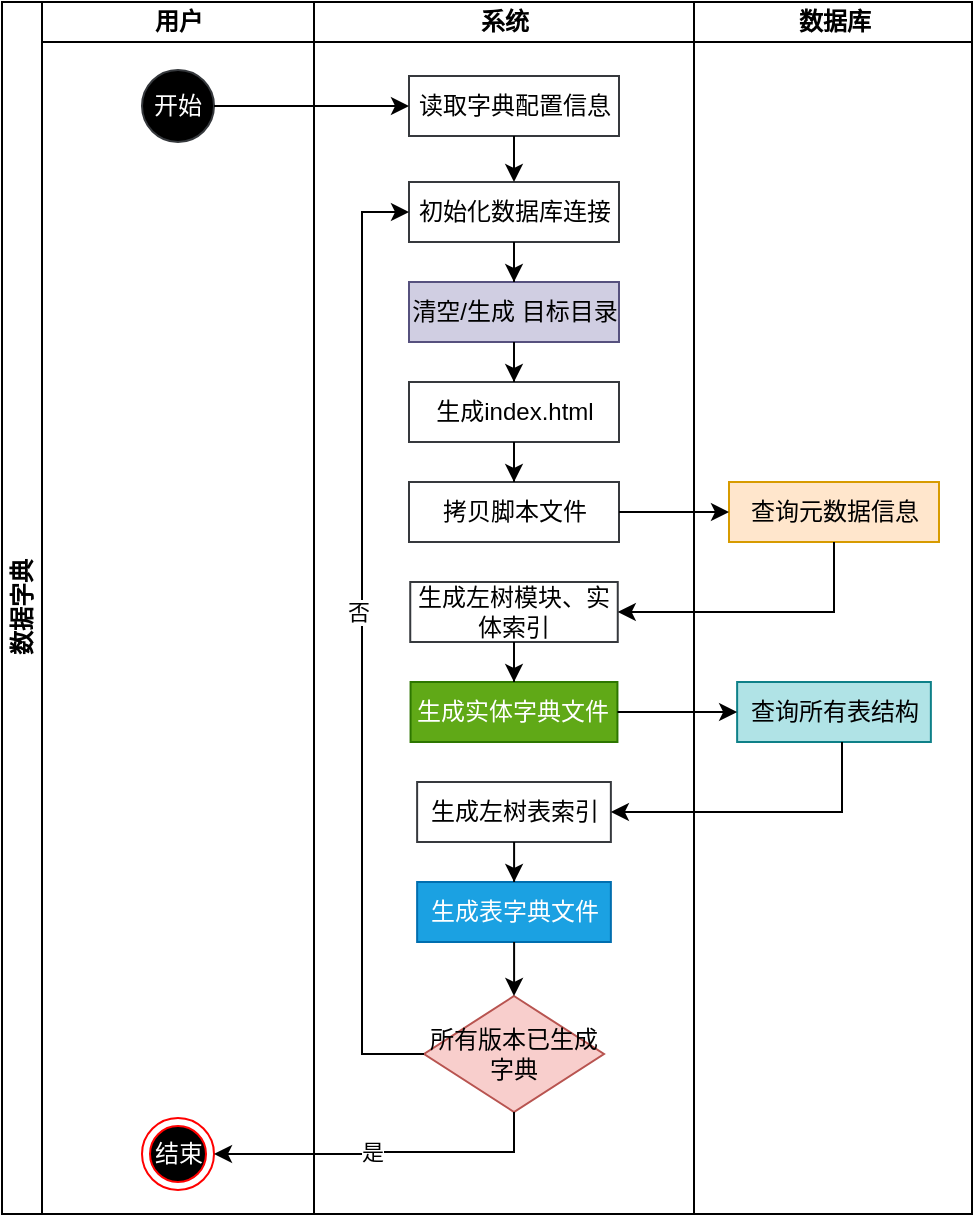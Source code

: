 <mxfile pages="1">
    <diagram id="RYLSIoxaraimkevxGFpl" name="流程图">
        <mxGraphModel dx="2027" dy="1172" grid="0" gridSize="10" guides="1" tooltips="1" connect="1" arrows="1" fold="1" page="1" pageScale="1" pageWidth="827" pageHeight="1169" math="0" shadow="0">
            <root>
                <mxCell id="0"/>
                <mxCell id="1" parent="0"/>
                <mxCell id="22" value="数据字典" style="swimlane;html=1;childLayout=stackLayout;resizeParent=1;resizeParentMax=0;startSize=20;horizontal=0;horizontalStack=1;swimlaneFillColor=none;swimlaneLine=1;glass=0;connectable=1;allowArrows=1;" parent="1" vertex="1">
                    <mxGeometry x="60" y="70" width="485" height="606" as="geometry"/>
                </mxCell>
                <mxCell id="23" value="用户" style="swimlane;html=1;startSize=20;" parent="22" vertex="1">
                    <mxGeometry x="20" width="136" height="606" as="geometry">
                        <mxRectangle x="20" width="30" height="650" as="alternateBounds"/>
                    </mxGeometry>
                </mxCell>
                <mxCell id="68" value="开始" style="ellipse;whiteSpace=wrap;html=1;strokeColor=#36393d;fillColor=#000000;fontColor=#FFFFFF;" parent="23" vertex="1">
                    <mxGeometry x="50" y="34" width="36" height="36" as="geometry"/>
                </mxCell>
                <mxCell id="69" value="&lt;font color=&quot;#ffffff&quot;&gt;结束&lt;/font&gt;" style="ellipse;html=1;shape=endState;fillColor=#000000;strokeColor=#ff0000;" parent="23" vertex="1">
                    <mxGeometry x="50" y="558" width="36" height="36" as="geometry"/>
                </mxCell>
                <mxCell id="24" value="系统" style="swimlane;html=1;startSize=20;" parent="22" vertex="1">
                    <mxGeometry x="156" width="190" height="606" as="geometry">
                        <mxRectangle x="140" width="30" height="480" as="alternateBounds"/>
                    </mxGeometry>
                </mxCell>
                <mxCell id="32" value="读取字典配置信息" style="rounded=0;whiteSpace=wrap;html=1;glass=0;fillColor=none;strokeColor=#36393d;fontColor=#000000;" parent="24" vertex="1">
                    <mxGeometry x="47.5" y="37" width="105" height="30" as="geometry"/>
                </mxCell>
                <mxCell id="34" value="初始化数据库连接" style="rounded=0;whiteSpace=wrap;html=1;glass=0;fillColor=none;strokeColor=#36393d;fontColor=#000000;" parent="24" vertex="1">
                    <mxGeometry x="47.5" y="90" width="105" height="30" as="geometry"/>
                </mxCell>
                <mxCell id="35" value="" style="edgeStyle=orthogonalEdgeStyle;rounded=0;orthogonalLoop=1;jettySize=auto;html=1;" parent="24" source="32" target="34" edge="1">
                    <mxGeometry relative="1" as="geometry"/>
                </mxCell>
                <mxCell id="38" value="清空/生成 目标目录" style="rounded=0;whiteSpace=wrap;html=1;glass=0;fillColor=#d0cee2;strokeColor=#56517e;" parent="24" vertex="1">
                    <mxGeometry x="47.5" y="140" width="105" height="30" as="geometry"/>
                </mxCell>
                <mxCell id="39" value="" style="edgeStyle=orthogonalEdgeStyle;rounded=0;orthogonalLoop=1;jettySize=auto;html=1;exitX=0.5;exitY=1;exitDx=0;exitDy=0;" parent="24" source="34" target="38" edge="1">
                    <mxGeometry relative="1" as="geometry">
                        <mxPoint x="100" y="140" as="sourcePoint"/>
                    </mxGeometry>
                </mxCell>
                <mxCell id="36" value="生成index.html" style="rounded=0;whiteSpace=wrap;html=1;glass=0;fillColor=none;strokeColor=#36393d;fontColor=#000000;" parent="24" vertex="1">
                    <mxGeometry x="47.5" y="190" width="105" height="30" as="geometry"/>
                </mxCell>
                <mxCell id="37" value="" style="edgeStyle=orthogonalEdgeStyle;rounded=0;orthogonalLoop=1;jettySize=auto;html=1;exitX=0.5;exitY=1;exitDx=0;exitDy=0;" parent="24" source="38" target="36" edge="1">
                    <mxGeometry relative="1" as="geometry"/>
                </mxCell>
                <mxCell id="42" value="拷贝脚本文件" style="rounded=0;whiteSpace=wrap;html=1;glass=0;fillColor=none;strokeColor=#36393d;fontColor=#000000;" parent="24" vertex="1">
                    <mxGeometry x="47.5" y="240" width="105" height="30" as="geometry"/>
                </mxCell>
                <mxCell id="43" value="" style="edgeStyle=orthogonalEdgeStyle;rounded=0;orthogonalLoop=1;jettySize=auto;html=1;" parent="24" source="36" target="42" edge="1">
                    <mxGeometry relative="1" as="geometry"/>
                </mxCell>
                <mxCell id="46" value="生成左树模块、实体索引" style="rounded=0;whiteSpace=wrap;html=1;glass=0;fillColor=none;strokeColor=#36393d;fontColor=#000000;" parent="24" vertex="1">
                    <mxGeometry x="48.125" y="290" width="103.75" height="30" as="geometry"/>
                </mxCell>
                <mxCell id="49" value="生成实体字典文件" style="rounded=0;whiteSpace=wrap;html=1;glass=0;fillColor=#60a917;strokeColor=#2D7600;fontColor=#ffffff;" parent="24" vertex="1">
                    <mxGeometry x="48.28" y="340" width="103.44" height="30" as="geometry"/>
                </mxCell>
                <mxCell id="50" value="" style="edgeStyle=orthogonalEdgeStyle;rounded=0;orthogonalLoop=1;jettySize=auto;html=1;" parent="24" source="46" target="49" edge="1">
                    <mxGeometry relative="1" as="geometry"/>
                </mxCell>
                <mxCell id="53" value="生成左树表索引" style="rounded=0;whiteSpace=wrap;html=1;glass=0;fillColor=none;strokeColor=#36393d;fontColor=#000000;" parent="24" vertex="1">
                    <mxGeometry x="51.565" y="390" width="96.87" height="30" as="geometry"/>
                </mxCell>
                <mxCell id="55" value="生成表字典文件" style="rounded=0;whiteSpace=wrap;html=1;glass=0;fillColor=#1ba1e2;strokeColor=#006EAF;fontColor=#ffffff;" parent="24" vertex="1">
                    <mxGeometry x="51.565" y="440" width="96.87" height="30" as="geometry"/>
                </mxCell>
                <mxCell id="56" value="" style="edgeStyle=orthogonalEdgeStyle;rounded=0;orthogonalLoop=1;jettySize=auto;html=1;" parent="24" source="53" target="55" edge="1">
                    <mxGeometry relative="1" as="geometry"/>
                </mxCell>
                <mxCell id="57" value="所有版本已生成字典" style="rhombus;whiteSpace=wrap;html=1;rounded=0;strokeColor=#b85450;fillColor=#f8cecc;glass=0;" parent="24" vertex="1">
                    <mxGeometry x="55" y="497" width="90" height="58" as="geometry"/>
                </mxCell>
                <mxCell id="58" value="" style="edgeStyle=orthogonalEdgeStyle;rounded=0;orthogonalLoop=1;jettySize=auto;html=1;entryX=0.5;entryY=0;entryDx=0;entryDy=0;" parent="24" source="55" target="57" edge="1">
                    <mxGeometry relative="1" as="geometry">
                        <mxPoint x="99" y="490" as="targetPoint"/>
                    </mxGeometry>
                </mxCell>
                <mxCell id="60" value="" style="edgeStyle=orthogonalEdgeStyle;rounded=0;orthogonalLoop=1;jettySize=auto;html=1;entryX=0;entryY=0.5;entryDx=0;entryDy=0;exitX=0;exitY=0.5;exitDx=0;exitDy=0;" parent="24" source="57" target="34" edge="1">
                    <mxGeometry relative="1" as="geometry">
                        <mxPoint x="155" y="110" as="targetPoint"/>
                        <Array as="points">
                            <mxPoint x="24" y="526"/>
                            <mxPoint x="24" y="105"/>
                        </Array>
                    </mxGeometry>
                </mxCell>
                <mxCell id="61" value="否" style="edgeLabel;html=1;align=center;verticalAlign=middle;resizable=0;points=[];" parent="60" vertex="1" connectable="0">
                    <mxGeometry x="-0.446" y="2" relative="1" as="geometry">
                        <mxPoint y="-121" as="offset"/>
                    </mxGeometry>
                </mxCell>
                <mxCell id="25" value="数据库" style="swimlane;html=1;startSize=20;" parent="22" vertex="1">
                    <mxGeometry x="346" width="139" height="606" as="geometry"/>
                </mxCell>
                <mxCell id="44" value="查询元数据信息" style="rounded=0;whiteSpace=wrap;html=1;glass=0;fillColor=#ffe6cc;strokeColor=#d79b00;" parent="25" vertex="1">
                    <mxGeometry x="17.5" y="240" width="105" height="30" as="geometry"/>
                </mxCell>
                <mxCell id="51" value="查询所有表结构" style="rounded=0;whiteSpace=wrap;html=1;glass=0;fillColor=#b0e3e6;strokeColor=#0e8088;" parent="25" vertex="1">
                    <mxGeometry x="21.565" y="340" width="96.87" height="30" as="geometry"/>
                </mxCell>
                <mxCell id="33" value="" style="edgeStyle=orthogonalEdgeStyle;rounded=0;orthogonalLoop=1;jettySize=auto;html=1;exitX=1;exitY=0.5;exitDx=0;exitDy=0;" parent="22" source="68" target="32" edge="1">
                    <mxGeometry relative="1" as="geometry">
                        <mxPoint x="129" y="52" as="sourcePoint"/>
                    </mxGeometry>
                </mxCell>
                <mxCell id="45" value="" style="edgeStyle=orthogonalEdgeStyle;rounded=0;orthogonalLoop=1;jettySize=auto;html=1;" parent="22" source="42" target="44" edge="1">
                    <mxGeometry relative="1" as="geometry"/>
                </mxCell>
                <mxCell id="47" value="" style="edgeStyle=orthogonalEdgeStyle;rounded=0;orthogonalLoop=1;jettySize=auto;html=1;" parent="22" source="44" target="46" edge="1">
                    <mxGeometry relative="1" as="geometry">
                        <Array as="points">
                            <mxPoint x="416" y="305"/>
                        </Array>
                    </mxGeometry>
                </mxCell>
                <mxCell id="52" value="" style="edgeStyle=orthogonalEdgeStyle;rounded=0;orthogonalLoop=1;jettySize=auto;html=1;" parent="22" source="49" target="51" edge="1">
                    <mxGeometry relative="1" as="geometry"/>
                </mxCell>
                <mxCell id="54" value="" style="edgeStyle=orthogonalEdgeStyle;rounded=0;orthogonalLoop=1;jettySize=auto;html=1;" parent="22" source="51" target="53" edge="1">
                    <mxGeometry relative="1" as="geometry">
                        <mxPoint x="360" y="405" as="sourcePoint"/>
                        <Array as="points">
                            <mxPoint x="420" y="405"/>
                        </Array>
                    </mxGeometry>
                </mxCell>
                <mxCell id="64" value="" style="edgeStyle=orthogonalEdgeStyle;rounded=0;orthogonalLoop=1;jettySize=auto;html=1;exitX=0.5;exitY=1;exitDx=0;exitDy=0;entryX=1;entryY=0.5;entryDx=0;entryDy=0;" parent="22" source="57" target="69" edge="1">
                    <mxGeometry relative="1" as="geometry">
                        <mxPoint x="207" y="550" as="sourcePoint"/>
                        <mxPoint x="145" y="583" as="targetPoint"/>
                        <Array as="points">
                            <mxPoint x="256" y="575"/>
                            <mxPoint x="188" y="575"/>
                            <mxPoint x="106" y="576"/>
                        </Array>
                    </mxGeometry>
                </mxCell>
                <mxCell id="67" value="是" style="edgeLabel;html=1;align=center;verticalAlign=middle;resizable=0;points=[];" parent="64" vertex="1" connectable="0">
                    <mxGeometry x="-0.309" y="-3" relative="1" as="geometry">
                        <mxPoint x="-32" y="3" as="offset"/>
                    </mxGeometry>
                </mxCell>
            </root>
        </mxGraphModel>
    </diagram>
    <diagram id="k-vXs6BY-nUtxM6qNOfB" name="类图">
        <mxGraphModel dx="2027" dy="1172" grid="1" gridSize="10" guides="1" tooltips="1" connect="1" arrows="1" fold="1" page="1" pageScale="1" pageWidth="827" pageHeight="1169" math="0" shadow="0">
            <root>
                <mxCell id="Qq-xsXhBuLABkMN5XvxK-0"/>
                <mxCell id="Qq-xsXhBuLABkMN5XvxK-1" parent="Qq-xsXhBuLABkMN5XvxK-0"/>
            </root>
        </mxGraphModel>
    </diagram>
</mxfile>
